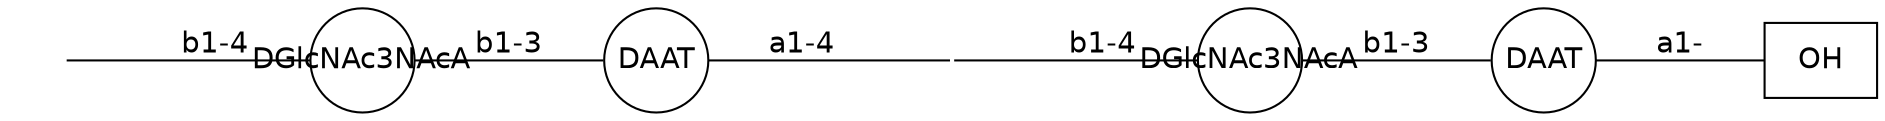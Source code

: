 graph G {graph [splines=false dpi=72 outputorder="edgesfirst"];
node [shape="none" fontname=DejaVuSans labelfontsize=12 label="none" size=50 fixedsize="true" scale="true"];
edge [labelfontsize=12 fontname=DejaVuSans labeldistance=1.2 labelangle=320.0];
rankdir=LR nodesep="0.05" ranksep="0.8";
0 [shape=box label="OH"]
1 [shape=circle height="0.7" label="DAAT"];
2 [shape=circle height="0.7" label="DGlcNAc3NAcA"];
3 [label="" height="0.7" image="includes/MolecularMetadata/Sugars/SNFG_Symbol_Images/DGlcA.svg"];
4 [shape=circle height="0.7" label="DAAT"];
5 [shape=circle height="0.7" label="DGlcNAc3NAcA"];
6 [label="" height="0.7" image="includes/MolecularMetadata/Sugars/SNFG_Symbol_Images/DGlcA.svg"];
1--0 [label="a1-" headclip=true tailclip=true];
2--1 [label="b1-3" headclip=true tailclip=true];
3--2 [label="b1-4" headclip=true tailclip=false];
4--3 [label="a1-4" headclip=false tailclip=true];
5--4 [label="b1-3" headclip=true tailclip=true];
6--5 [label="b1-4" headclip=true tailclip=false];
}
